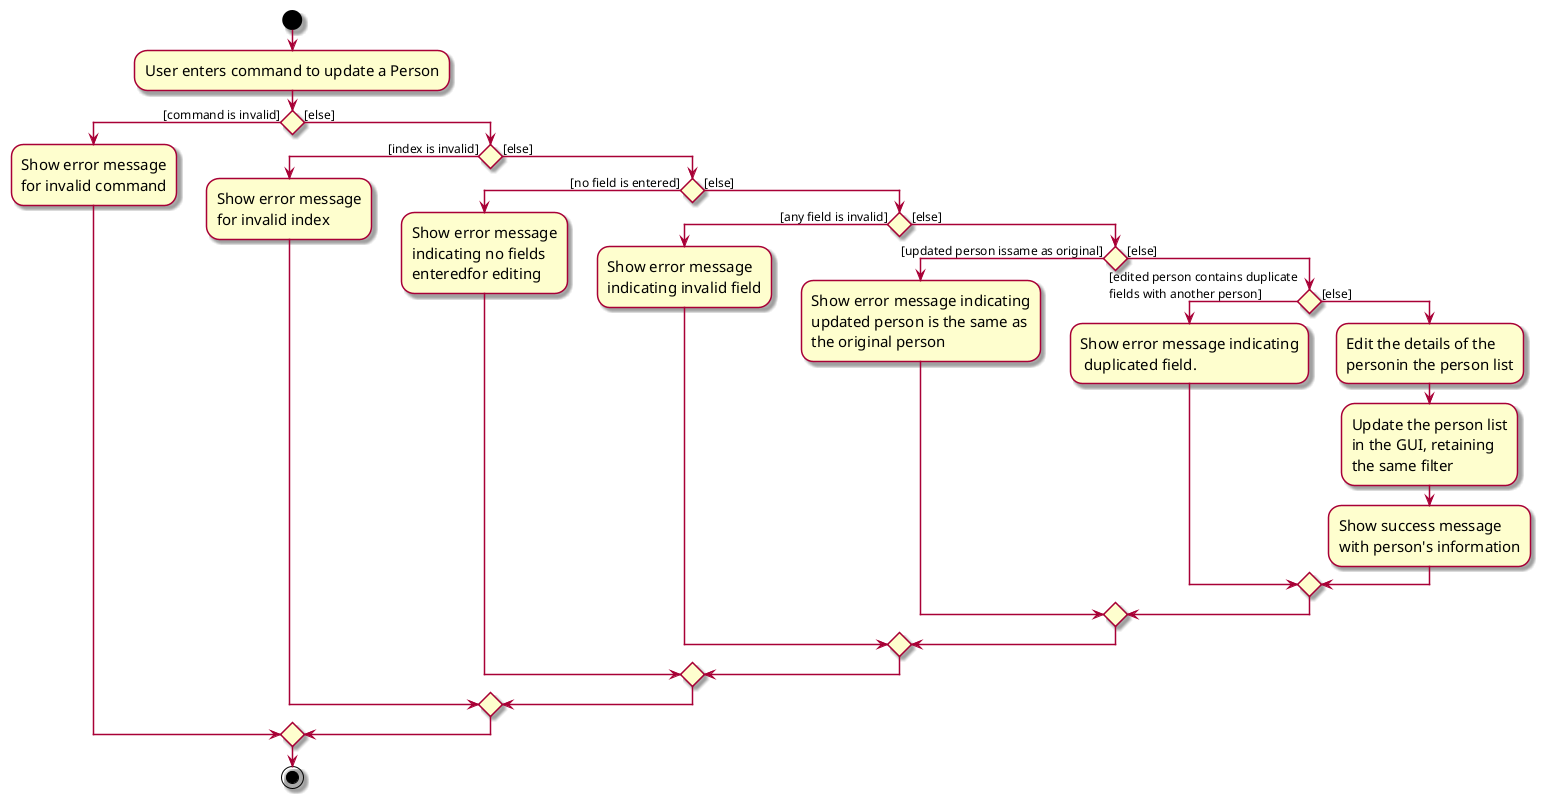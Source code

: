 @startuml
skin rose
skinparam ActivityFontSize 15
skinparam ArrowFontSize 12

start
:User enters command to update a Person;

if () then ([command is invalid])
    :Show error message\nfor invalid command;
else ([else])
    if () then ([index is invalid])
        :Show error message\nfor invalid index;
    else ([else])
        if () then ([no field is entered])
            :Show error message\nindicating no fields\nenteredfor editing;
        else ([else])
            if () then ([any field is invalid])
                :Show error message\nindicating invalid field;
                else ([else])
                    if () then ([updated person issame as original])
                        :Show error message indicating\nupdated person is the same as\nthe original person;
                    else ([else])
                        if () then ([edited person contains duplicate\nfields with another person])
                            :Show error message indicating\n duplicated field.;
                        else ([else])
                            :Edit the details of the\npersonin the person list;
                            :Update the person list\nin the GUI, retaining\nthe same filter;
                            :Show success message\nwith person's information;
                        endif;
                    endif;
            endif;
        endif
    endif
endif

stop
@enduml
